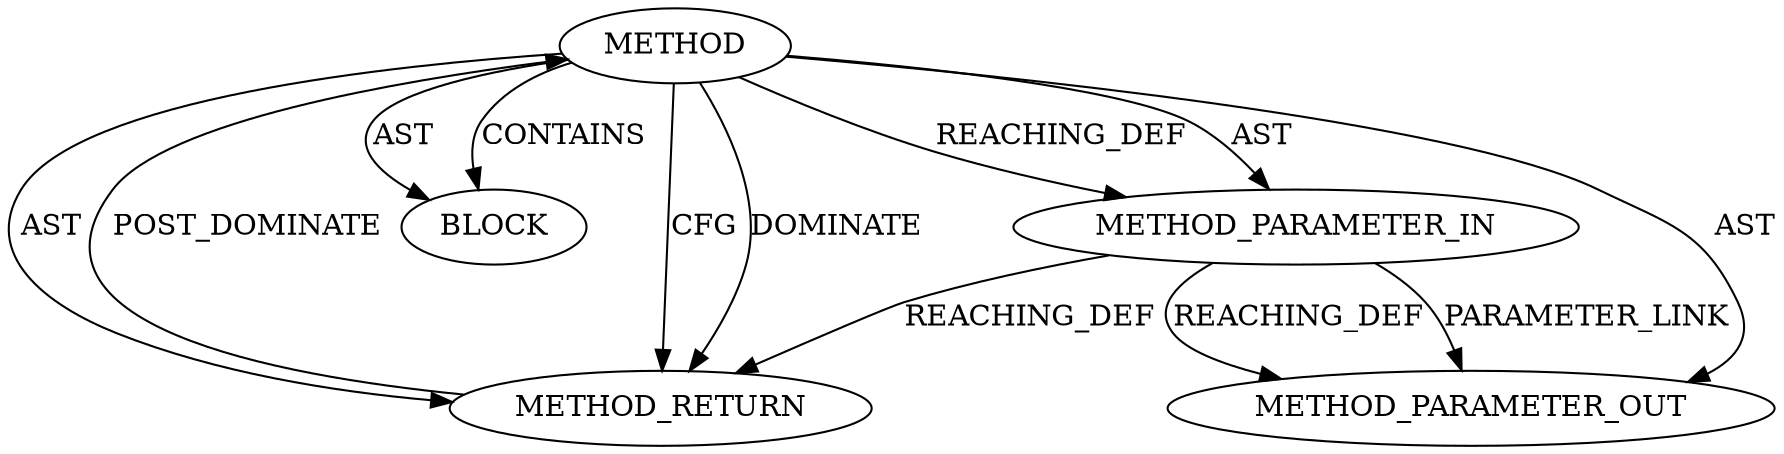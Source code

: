 digraph {
  377 [label=BLOCK ORDER=2 ARGUMENT_INDEX=-1 CODE="<empty>" TYPE_FULL_NAME="<empty>"]
  378 [label=METHOD_RETURN ORDER=3 CODE="RET" COLUMN_NUMBER=6 LINE_NUMBER=192 TYPE_FULL_NAME="void" EVALUATION_STRATEGY="BY_VALUE"]
  376 [label=METHOD_PARAMETER_IN ORDER=1 CODE="struct tls_strparser *strp" IS_VARIADIC=false COLUMN_NUMBER=25 LINE_NUMBER=192 TYPE_FULL_NAME="tls_strparser*" EVALUATION_STRATEGY="BY_VALUE" INDEX=1 NAME="strp"]
  375 [label=METHOD COLUMN_NUMBER=6 LINE_NUMBER=192 COLUMN_NUMBER_END=51 IS_EXTERNAL=false SIGNATURE="void tls_strp_check_rcv (tls_strparser*)" NAME="tls_strp_check_rcv" AST_PARENT_TYPE="TYPE_DECL" AST_PARENT_FULL_NAME="tls.h:<global>" ORDER=50 CODE="void tls_strp_check_rcv(struct tls_strparser *strp);" FULL_NAME="tls_strp_check_rcv" LINE_NUMBER_END=192 FILENAME="tls.h"]
  21222 [label=METHOD_PARAMETER_OUT ORDER=1 CODE="struct tls_strparser *strp" IS_VARIADIC=false COLUMN_NUMBER=25 LINE_NUMBER=192 TYPE_FULL_NAME="tls_strparser*" EVALUATION_STRATEGY="BY_VALUE" INDEX=1 NAME="strp"]
  376 -> 21222 [label=REACHING_DEF VARIABLE="strp"]
  375 -> 378 [label=CFG ]
  375 -> 21222 [label=AST ]
  376 -> 378 [label=REACHING_DEF VARIABLE="strp"]
  376 -> 21222 [label=PARAMETER_LINK ]
  378 -> 375 [label=POST_DOMINATE ]
  375 -> 376 [label=REACHING_DEF VARIABLE=""]
  375 -> 378 [label=DOMINATE ]
  375 -> 377 [label=AST ]
  375 -> 376 [label=AST ]
  375 -> 377 [label=CONTAINS ]
  375 -> 378 [label=AST ]
}
